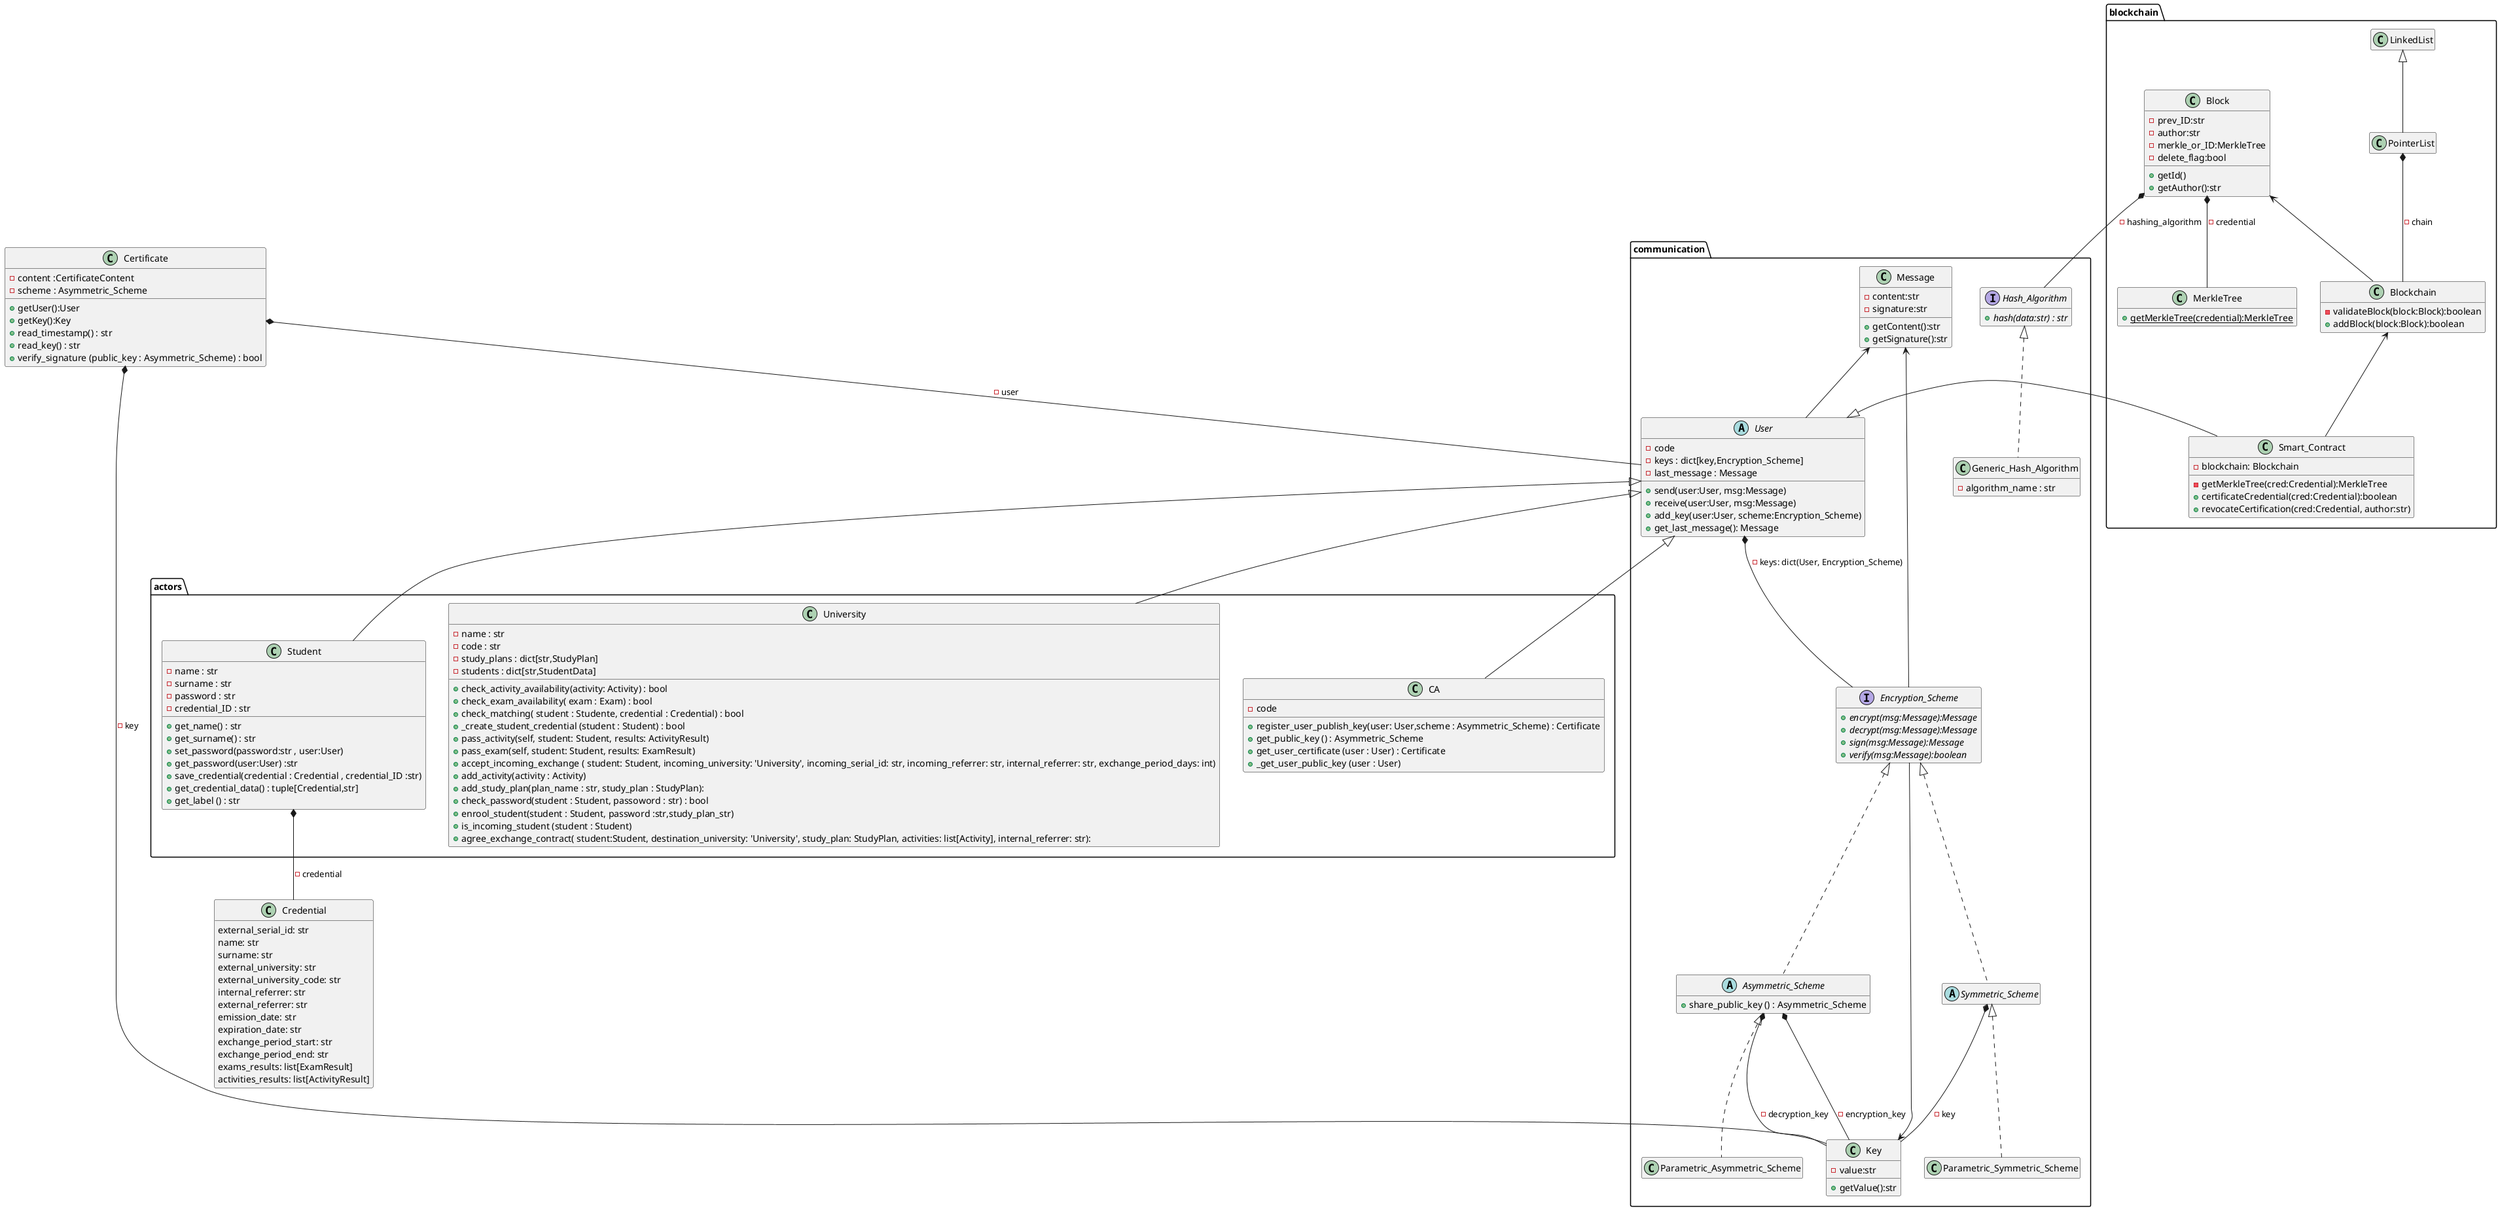 @startuml design
package "communication"{
    class Message {
        - content:str
        - signature:str
        + getContent():str
        + getSignature():str
    }
    class Key {
        - value:str
        + getValue():str
    }

    Message <-- User
    Message <-- Encryption_Scheme
    abstract User{
        - code 
        - keys : dict[key,Encryption_Scheme]
        - last_message : Message
        + send(user:User, msg:Message)
        + receive(user:User, msg:Message)
        + add_key(user:User, scheme:Encryption_Scheme)
        + get_last_message(): Message
        
    }
    interface Encryption_Scheme {
        + {abstract} encrypt(msg:Message):Message
        + {abstract} decrypt(msg:Message):Message
        + {abstract} sign(msg:Message):Message
        + {abstract} verify(msg:Message):boolean
    }

    abstract Symmetric_Scheme
    Symmetric_Scheme *-- Key : -key
    Asymmetric_Scheme *-- Key : -encryption_key
    Asymmetric_Scheme *-- Key : -decryption_key

    abstract Asymmetric_Scheme{
        + share_public_key () : Asymmetric_Scheme

    }
    interface Hash_Algorithm{
        + {abstract} hash(data:str) : str
    }
    class Generic_Hash_Algorithm {
        - algorithm_name : str 
    }

    Encryption_Scheme <|.. Symmetric_Scheme
    Encryption_Scheme <|.. Asymmetric_Scheme
    Symmetric_Scheme <|.. Parametric_Symmetric_Scheme
    Asymmetric_Scheme <|.. Parametric_Asymmetric_Scheme
    Hash_Algorithm <|.. Generic_Hash_Algorithm
    Key <-- Encryption_Scheme 
    User *-- Encryption_Scheme: - keys: dict(User, Encryption_Scheme)

    }



    package "actors"{
    class Student {
        - name : str
        - surname : str 
        - password : str
        - credential_ID : str
        + get_name() : str
        + get_surname() : str
        + set_password(password:str , user:User)
        + get_password(user:User) :str
        + save_credential(credential : Credential , credential_ID :str)
        + get_credential_data() : tuple[Credential,str]
        + get_label () : str
        
    }

    class University {
        - name : str
        - code : str 
        - study_plans : dict[str,StudyPlan]
        - students : dict[str,StudentData]
        + check_activity_availability(activity: Activity) : bool
        + check_exam_availability( exam : Exam) : bool
        + check_matching( student : Studente, credential : Credential) : bool
        + _create_student_credential (student : Student) : bool
        + pass_activity(self, student: Student, results: ActivityResult)
        + pass_exam(self, student: Student, results: ExamResult)
        + accept_incoming_exchange ( student: Student, incoming_university: 'University', incoming_serial_id: str, incoming_referrer: str, internal_referrer: str, exchange_period_days: int)
        + add_activity(activity : Activity)
        + add_study_plan(plan_name : str, study_plan : StudyPlan):
        + check_password(student : Student, passoword : str) : bool
        + enrool_student(student : Student, password :str,study_plan_str)
        + is_incoming_student (student : Student)
        + agree_exchange_contract( student:Student, destination_university: 'University', study_plan: StudyPlan, activities: list[Activity], internal_referrer: str):
    }   

    class CA {
        - code 
        + register_user_publish_key(user: User,scheme : Asymmetric_Scheme) : Certificate
        + get_public_key () : Asymmetric_Scheme
        + get_user_certificate (user : User) : Certificate
        + _get_user_public_key (user : User)
        
    }
}

class Credential {
    external_serial_id: str
    name: str
    surname: str
    external_university: str
    external_university_code: str
    internal_referrer: str
    external_referrer: str
    emission_date: str
    expiration_date: str
    exchange_period_start: str
    exchange_period_end: str
    exams_results: list[ExamResult]
    activities_results: list[ActivityResult]
}
Student *-- Credential : -credential


class Certificate {
    - content :CertificateContent
    - scheme : Asymmetric_Scheme
    + getUser():User
    + getKey():Key
    + read_timestamp() : str
    + read_key() : str
    + verify_signature (public_key : Asymmetric_Scheme) : bool
    
}
Certificate *-- User : -user
Certificate *-- Key : -key

package "blockchain"{
    class Smart_Contract {
        - blockchain: Blockchain
        - getMerkleTree(cred:Credential):MerkleTree
        + certificateCredential(cred:Credential):boolean
        + revocateCertification(cred:Credential, author:str)
    }
    Blockchain <-- Smart_Contract
    class Block {
        - prev_ID:str
        - author:str
        - merkle_or_ID:MerkleTree
        - delete_flag:bool

        + getId()
        + getAuthor():str

    }
    Block *-- Hash_Algorithm : -hashing_algorithm
    class Blockchain {
        - validateBlock(block:Block):boolean
        + addBlock(block:Block):boolean
    }
    class MerkleTree {
        +{static} getMerkleTree(credential):MerkleTree
    }
    Block *-- MerkleTree : -credential
    Block <-- Blockchain
    PointerList *-- Blockchain : -chain

    class PointerList {}
    class LinkedList
    LinkedList <|-- PointerList
}

User <|-- Student
User <|-- University
User <|-- CA
User <|-- Smart_Contract


hide empty members

@enduml


